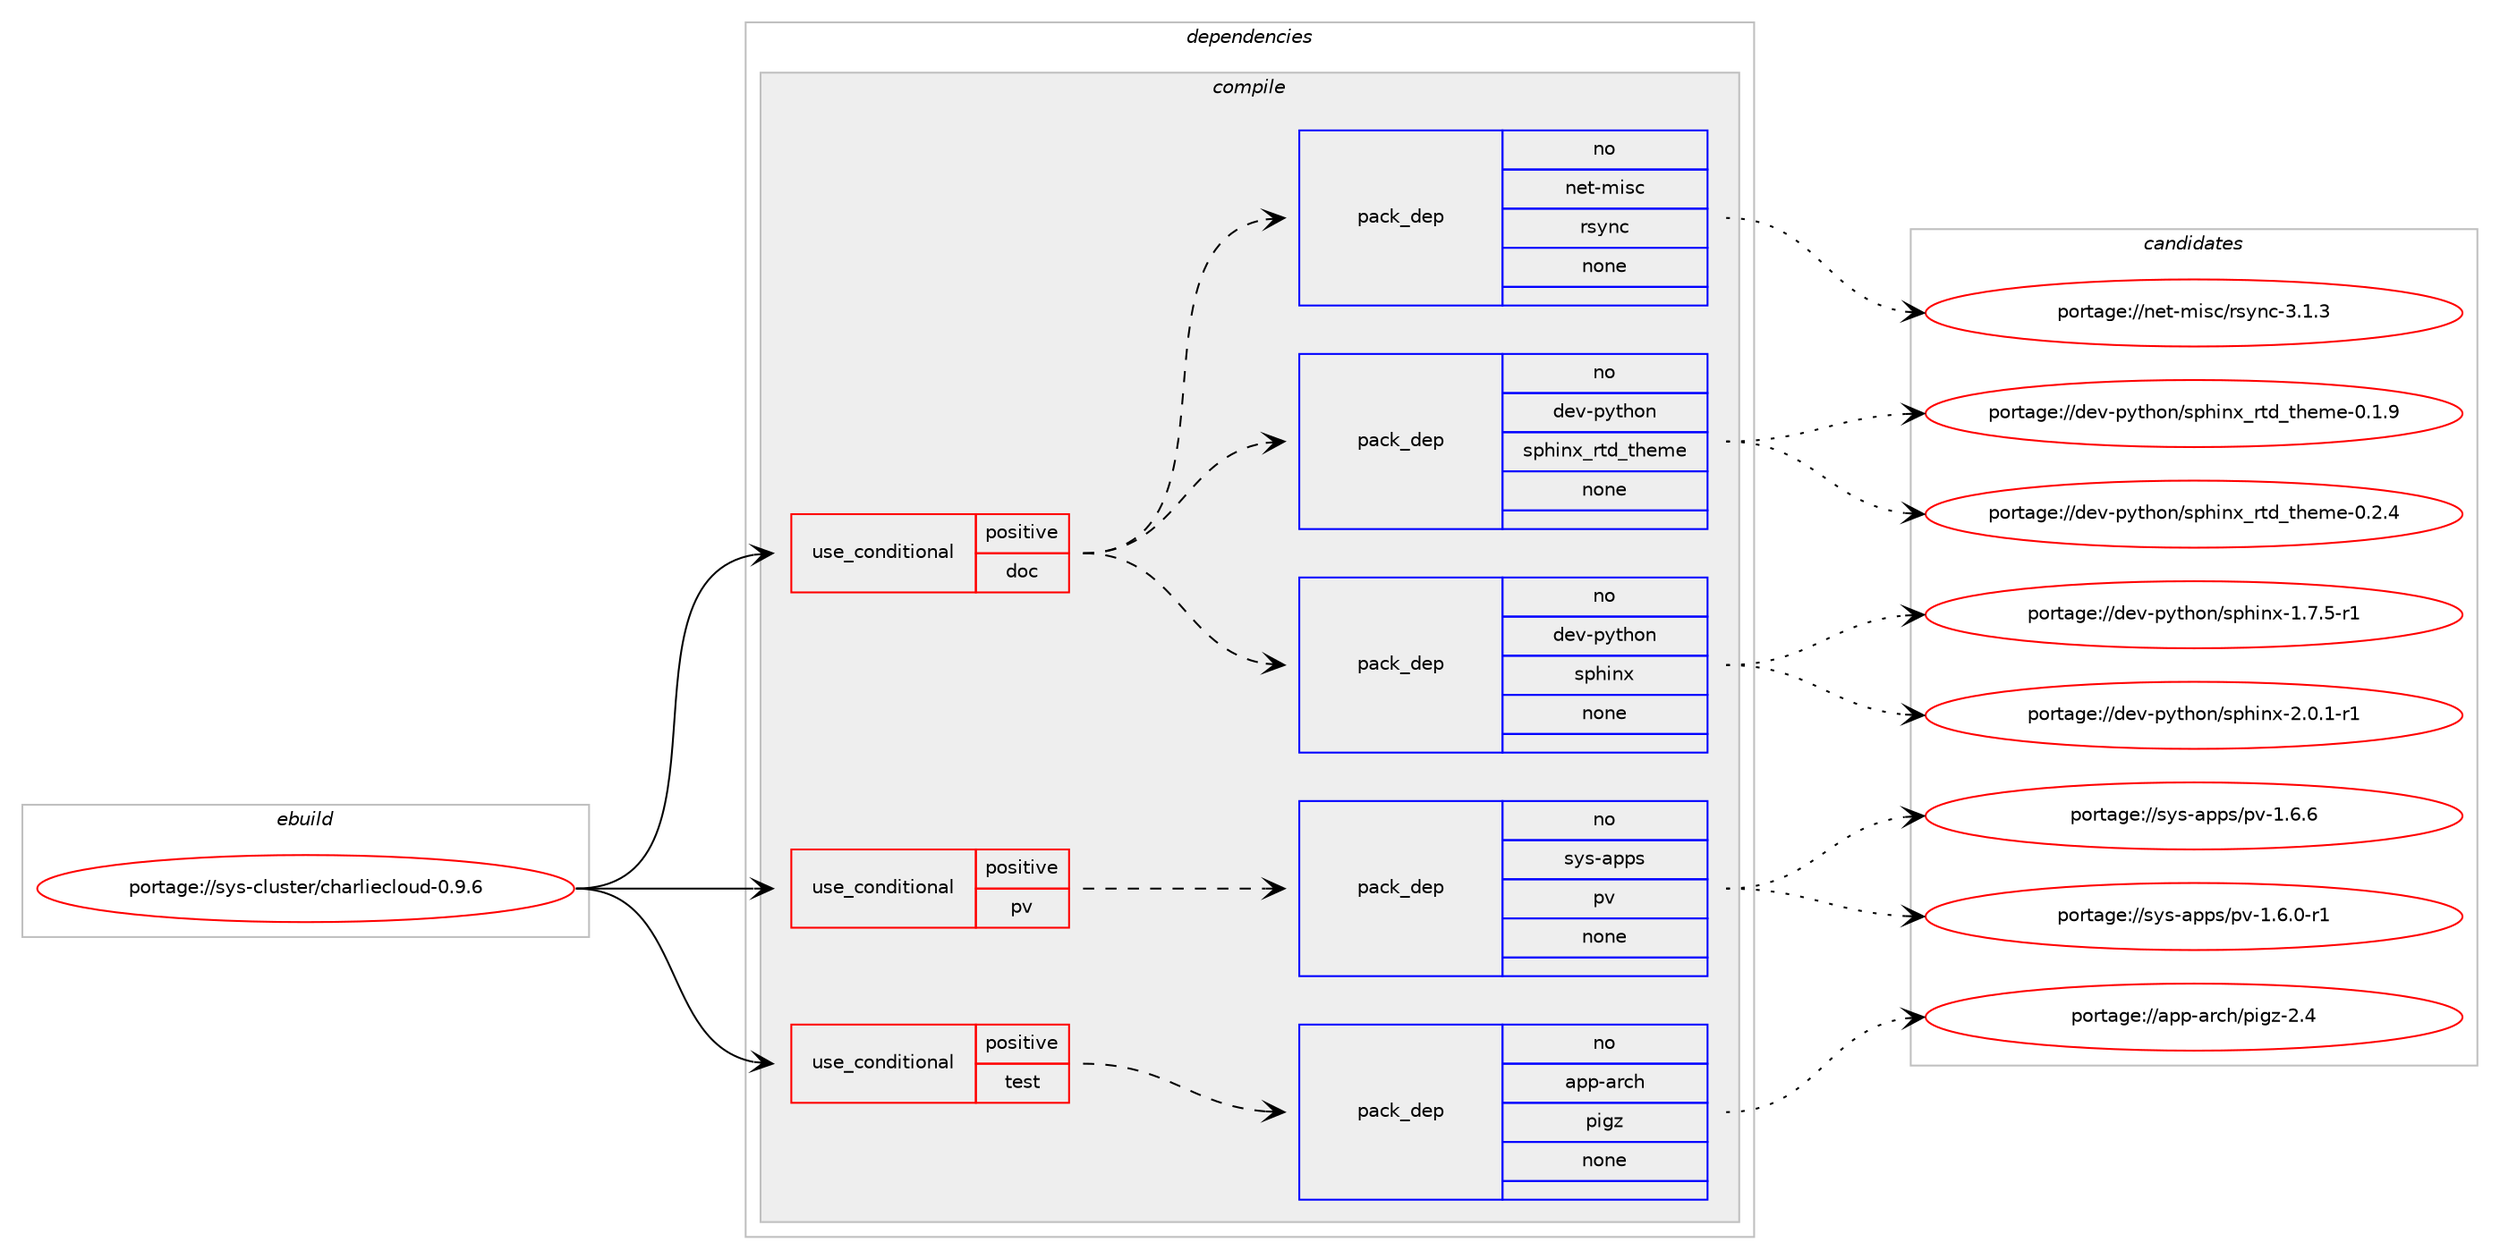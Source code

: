 digraph prolog {

# *************
# Graph options
# *************

newrank=true;
concentrate=true;
compound=true;
graph [rankdir=LR,fontname=Helvetica,fontsize=10,ranksep=1.5];#, ranksep=2.5, nodesep=0.2];
edge  [arrowhead=vee];
node  [fontname=Helvetica,fontsize=10];

# **********
# The ebuild
# **********

subgraph cluster_leftcol {
color=gray;
rank=same;
label=<<i>ebuild</i>>;
id [label="portage://sys-cluster/charliecloud-0.9.6", color=red, width=4, href="../sys-cluster/charliecloud-0.9.6.svg"];
}

# ****************
# The dependencies
# ****************

subgraph cluster_midcol {
color=gray;
label=<<i>dependencies</i>>;
subgraph cluster_compile {
fillcolor="#eeeeee";
style=filled;
label=<<i>compile</i>>;
subgraph cond6542 {
dependency33672 [label=<<TABLE BORDER="0" CELLBORDER="1" CELLSPACING="0" CELLPADDING="4"><TR><TD ROWSPAN="3" CELLPADDING="10">use_conditional</TD></TR><TR><TD>positive</TD></TR><TR><TD>doc</TD></TR></TABLE>>, shape=none, color=red];
subgraph pack26277 {
dependency33673 [label=<<TABLE BORDER="0" CELLBORDER="1" CELLSPACING="0" CELLPADDING="4" WIDTH="220"><TR><TD ROWSPAN="6" CELLPADDING="30">pack_dep</TD></TR><TR><TD WIDTH="110">no</TD></TR><TR><TD>dev-python</TD></TR><TR><TD>sphinx</TD></TR><TR><TD>none</TD></TR><TR><TD></TD></TR></TABLE>>, shape=none, color=blue];
}
dependency33672:e -> dependency33673:w [weight=20,style="dashed",arrowhead="vee"];
subgraph pack26278 {
dependency33674 [label=<<TABLE BORDER="0" CELLBORDER="1" CELLSPACING="0" CELLPADDING="4" WIDTH="220"><TR><TD ROWSPAN="6" CELLPADDING="30">pack_dep</TD></TR><TR><TD WIDTH="110">no</TD></TR><TR><TD>dev-python</TD></TR><TR><TD>sphinx_rtd_theme</TD></TR><TR><TD>none</TD></TR><TR><TD></TD></TR></TABLE>>, shape=none, color=blue];
}
dependency33672:e -> dependency33674:w [weight=20,style="dashed",arrowhead="vee"];
subgraph pack26279 {
dependency33675 [label=<<TABLE BORDER="0" CELLBORDER="1" CELLSPACING="0" CELLPADDING="4" WIDTH="220"><TR><TD ROWSPAN="6" CELLPADDING="30">pack_dep</TD></TR><TR><TD WIDTH="110">no</TD></TR><TR><TD>net-misc</TD></TR><TR><TD>rsync</TD></TR><TR><TD>none</TD></TR><TR><TD></TD></TR></TABLE>>, shape=none, color=blue];
}
dependency33672:e -> dependency33675:w [weight=20,style="dashed",arrowhead="vee"];
}
id:e -> dependency33672:w [weight=20,style="solid",arrowhead="vee"];
subgraph cond6543 {
dependency33676 [label=<<TABLE BORDER="0" CELLBORDER="1" CELLSPACING="0" CELLPADDING="4"><TR><TD ROWSPAN="3" CELLPADDING="10">use_conditional</TD></TR><TR><TD>positive</TD></TR><TR><TD>pv</TD></TR></TABLE>>, shape=none, color=red];
subgraph pack26280 {
dependency33677 [label=<<TABLE BORDER="0" CELLBORDER="1" CELLSPACING="0" CELLPADDING="4" WIDTH="220"><TR><TD ROWSPAN="6" CELLPADDING="30">pack_dep</TD></TR><TR><TD WIDTH="110">no</TD></TR><TR><TD>sys-apps</TD></TR><TR><TD>pv</TD></TR><TR><TD>none</TD></TR><TR><TD></TD></TR></TABLE>>, shape=none, color=blue];
}
dependency33676:e -> dependency33677:w [weight=20,style="dashed",arrowhead="vee"];
}
id:e -> dependency33676:w [weight=20,style="solid",arrowhead="vee"];
subgraph cond6544 {
dependency33678 [label=<<TABLE BORDER="0" CELLBORDER="1" CELLSPACING="0" CELLPADDING="4"><TR><TD ROWSPAN="3" CELLPADDING="10">use_conditional</TD></TR><TR><TD>positive</TD></TR><TR><TD>test</TD></TR></TABLE>>, shape=none, color=red];
subgraph pack26281 {
dependency33679 [label=<<TABLE BORDER="0" CELLBORDER="1" CELLSPACING="0" CELLPADDING="4" WIDTH="220"><TR><TD ROWSPAN="6" CELLPADDING="30">pack_dep</TD></TR><TR><TD WIDTH="110">no</TD></TR><TR><TD>app-arch</TD></TR><TR><TD>pigz</TD></TR><TR><TD>none</TD></TR><TR><TD></TD></TR></TABLE>>, shape=none, color=blue];
}
dependency33678:e -> dependency33679:w [weight=20,style="dashed",arrowhead="vee"];
}
id:e -> dependency33678:w [weight=20,style="solid",arrowhead="vee"];
}
subgraph cluster_compileandrun {
fillcolor="#eeeeee";
style=filled;
label=<<i>compile and run</i>>;
}
subgraph cluster_run {
fillcolor="#eeeeee";
style=filled;
label=<<i>run</i>>;
}
}

# **************
# The candidates
# **************

subgraph cluster_choices {
rank=same;
color=gray;
label=<<i>candidates</i>>;

subgraph choice26277 {
color=black;
nodesep=1;
choice10010111845112121116104111110471151121041051101204550464846494511449 [label="portage://dev-python/sphinx-2.0.1-r1", color=red, width=4,href="../dev-python/sphinx-2.0.1-r1.svg"];
choice10010111845112121116104111110471151121041051101204549465546534511449 [label="portage://dev-python/sphinx-1.7.5-r1", color=red, width=4,href="../dev-python/sphinx-1.7.5-r1.svg"];
dependency33673:e -> choice10010111845112121116104111110471151121041051101204550464846494511449:w [style=dotted,weight="100"];
dependency33673:e -> choice10010111845112121116104111110471151121041051101204549465546534511449:w [style=dotted,weight="100"];
}
subgraph choice26278 {
color=black;
nodesep=1;
choice10010111845112121116104111110471151121041051101209511411610095116104101109101454846504652 [label="portage://dev-python/sphinx_rtd_theme-0.2.4", color=red, width=4,href="../dev-python/sphinx_rtd_theme-0.2.4.svg"];
choice10010111845112121116104111110471151121041051101209511411610095116104101109101454846494657 [label="portage://dev-python/sphinx_rtd_theme-0.1.9", color=red, width=4,href="../dev-python/sphinx_rtd_theme-0.1.9.svg"];
dependency33674:e -> choice10010111845112121116104111110471151121041051101209511411610095116104101109101454846504652:w [style=dotted,weight="100"];
dependency33674:e -> choice10010111845112121116104111110471151121041051101209511411610095116104101109101454846494657:w [style=dotted,weight="100"];
}
subgraph choice26279 {
color=black;
nodesep=1;
choice11010111645109105115994711411512111099455146494651 [label="portage://net-misc/rsync-3.1.3", color=red, width=4,href="../net-misc/rsync-3.1.3.svg"];
dependency33675:e -> choice11010111645109105115994711411512111099455146494651:w [style=dotted,weight="100"];
}
subgraph choice26280 {
color=black;
nodesep=1;
choice115121115459711211211547112118454946544654 [label="portage://sys-apps/pv-1.6.6", color=red, width=4,href="../sys-apps/pv-1.6.6.svg"];
choice1151211154597112112115471121184549465446484511449 [label="portage://sys-apps/pv-1.6.0-r1", color=red, width=4,href="../sys-apps/pv-1.6.0-r1.svg"];
dependency33677:e -> choice115121115459711211211547112118454946544654:w [style=dotted,weight="100"];
dependency33677:e -> choice1151211154597112112115471121184549465446484511449:w [style=dotted,weight="100"];
}
subgraph choice26281 {
color=black;
nodesep=1;
choice971121124597114991044711210510312245504652 [label="portage://app-arch/pigz-2.4", color=red, width=4,href="../app-arch/pigz-2.4.svg"];
dependency33679:e -> choice971121124597114991044711210510312245504652:w [style=dotted,weight="100"];
}
}

}
